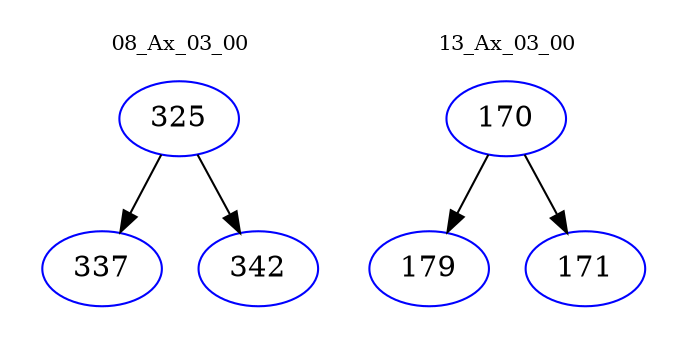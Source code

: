 digraph{
subgraph cluster_0 {
color = white
label = "08_Ax_03_00";
fontsize=10;
T0_325 [label="325", color="blue"]
T0_325 -> T0_337 [color="black"]
T0_337 [label="337", color="blue"]
T0_325 -> T0_342 [color="black"]
T0_342 [label="342", color="blue"]
}
subgraph cluster_1 {
color = white
label = "13_Ax_03_00";
fontsize=10;
T1_170 [label="170", color="blue"]
T1_170 -> T1_179 [color="black"]
T1_179 [label="179", color="blue"]
T1_170 -> T1_171 [color="black"]
T1_171 [label="171", color="blue"]
}
}

